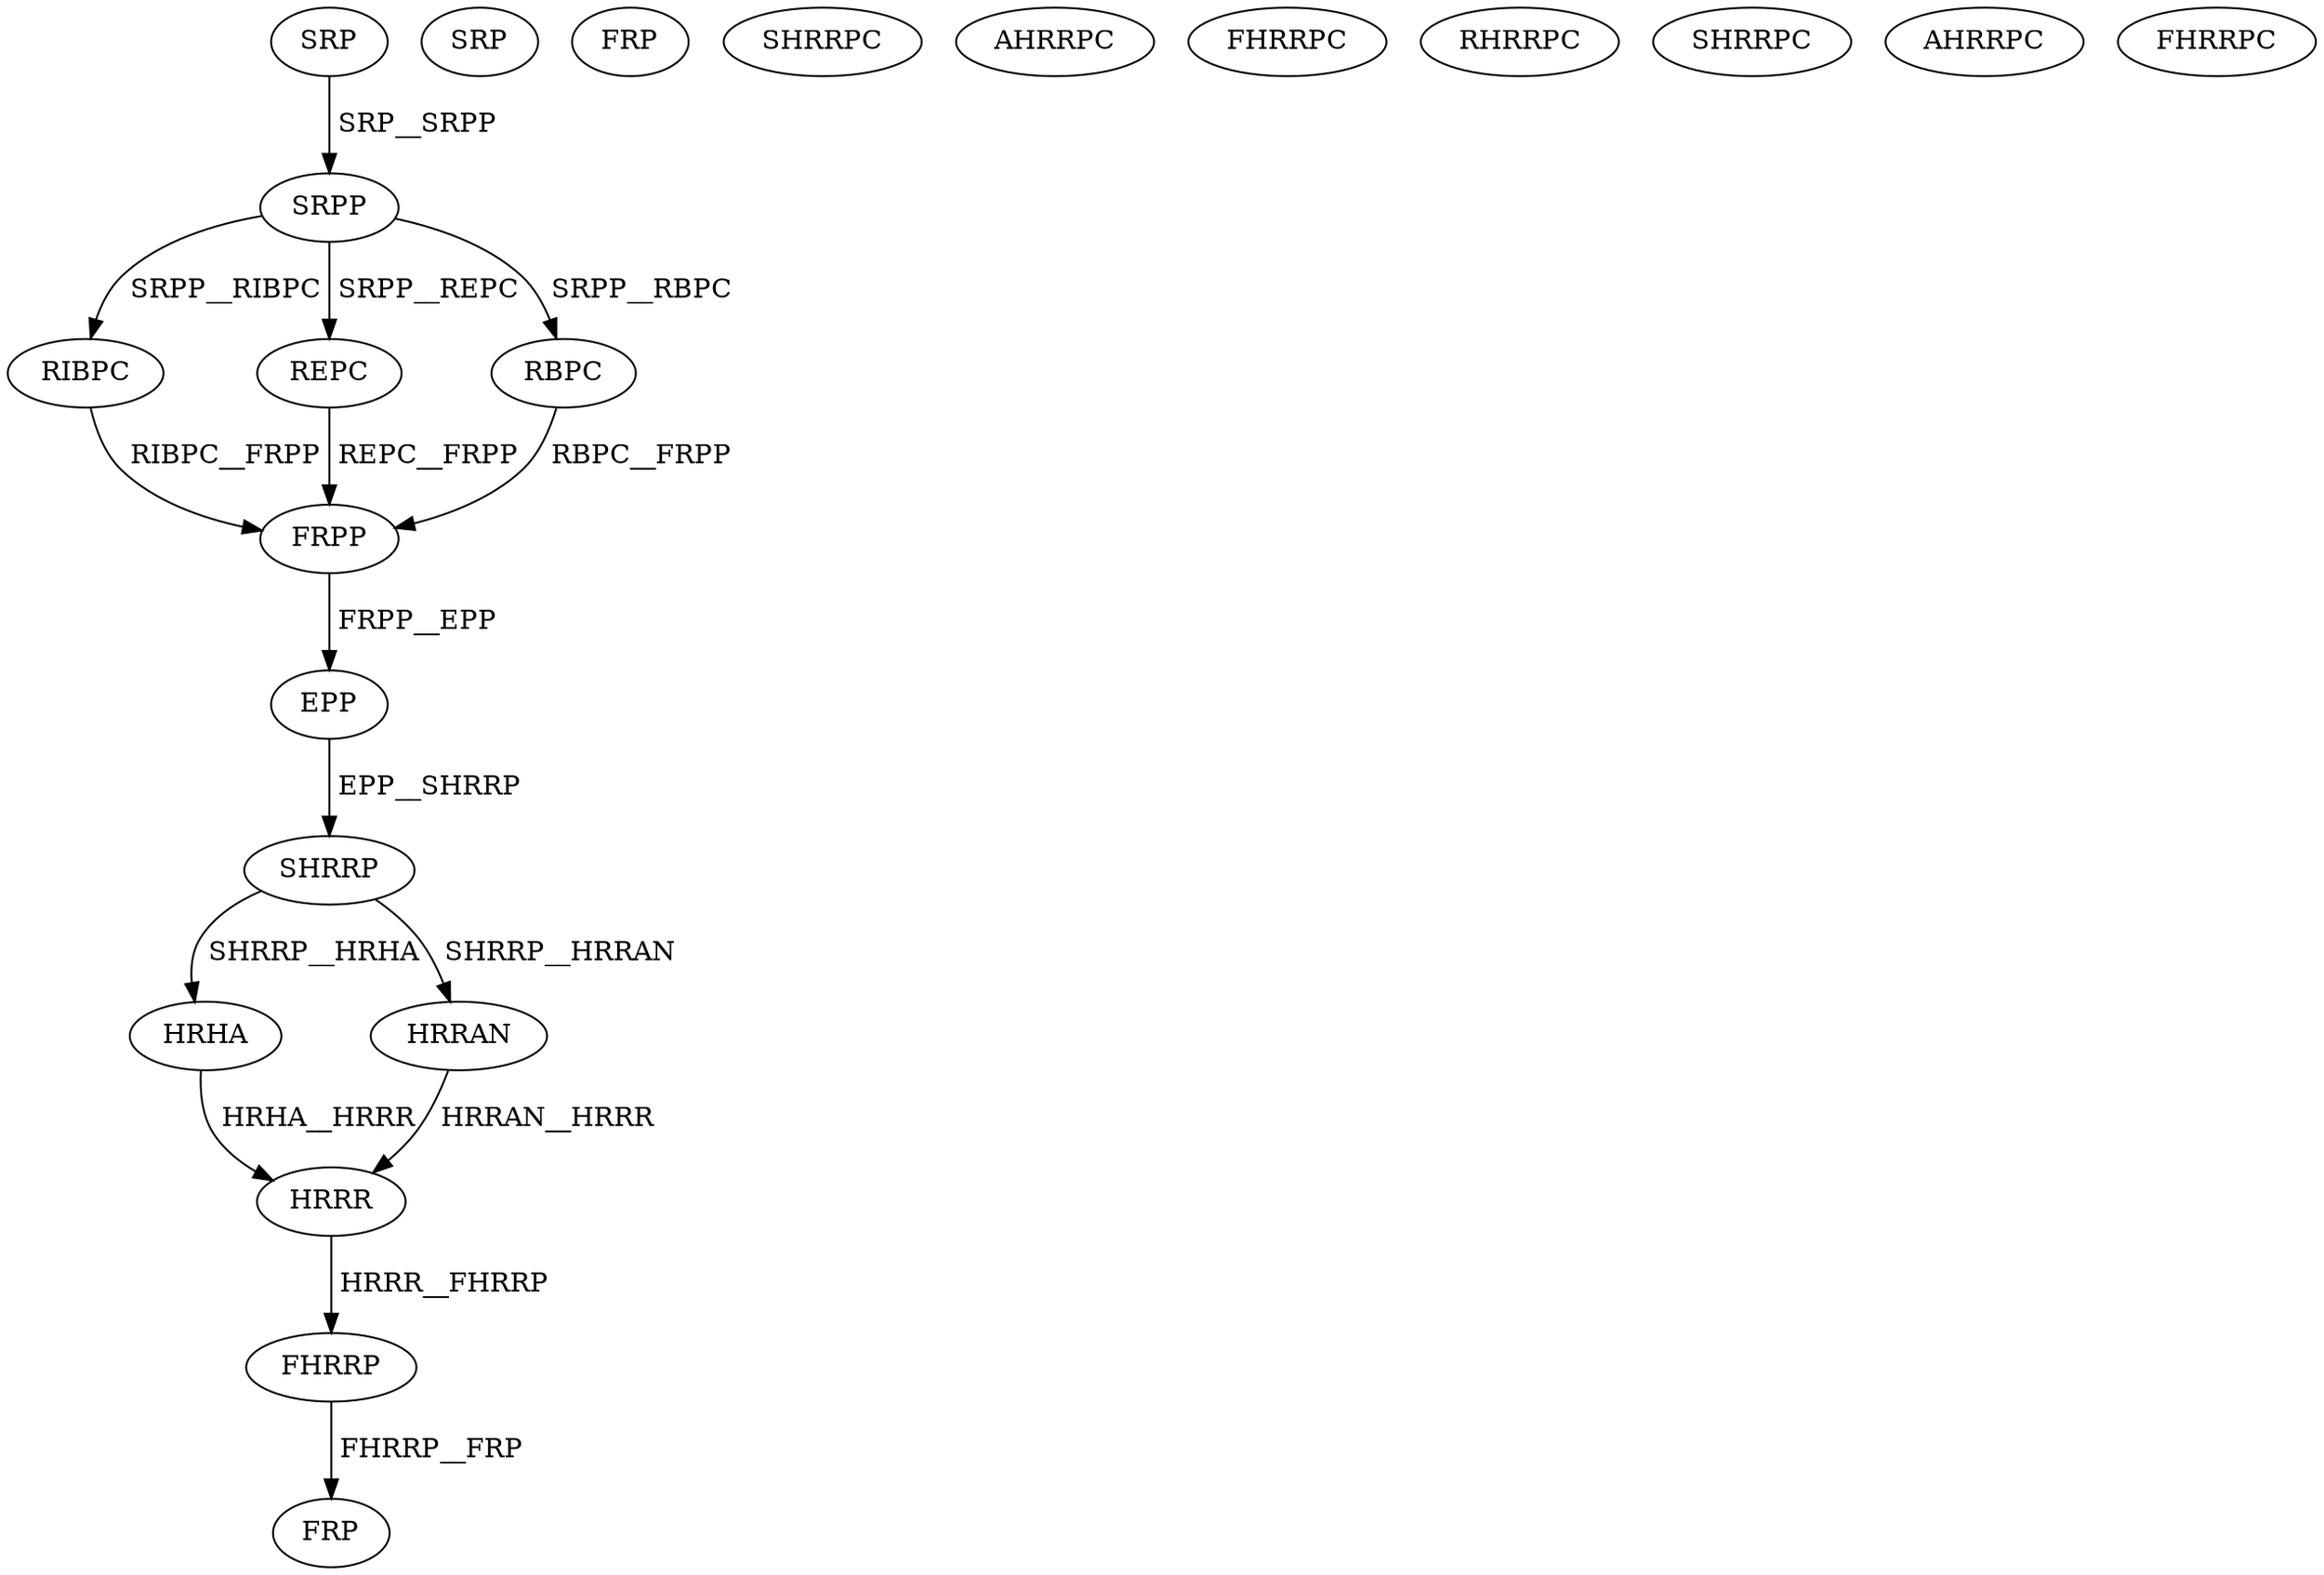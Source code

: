 digraph G { 
1 [label="SRP",color=black,fontcolor=black];
2 [label="SRPP",color=black,fontcolor=black];
3 [label="RIBPC",color=black,fontcolor=black];
4 [label="REPC",color=black,fontcolor=black];
5 [label="RBPC",color=black,fontcolor=black];
6 [label="FRPP",color=black,fontcolor=black];
7 [label="EPP",color=black,fontcolor=black];
8 [label="SHRRP",color=black,fontcolor=black];
9 [label="SRP",color=black,fontcolor=black];
10 [label="FRP",color=black,fontcolor=black];
11 [label="HRHA",color=black,fontcolor=black];
12 [label="SHRRPC",color=black,fontcolor=black];
13 [label="AHRRPC",color=black,fontcolor=black];
14 [label="HRRAN",color=black,fontcolor=black];
15 [label="FHRRPC",color=black,fontcolor=black];
16 [label="RHRRPC",color=black,fontcolor=black];
17 [label="SHRRPC",color=black,fontcolor=black];
18 [label="AHRRPC",color=black,fontcolor=black];
19 [label="FHRRPC",color=black,fontcolor=black];
20 [label="HRRR",color=black,fontcolor=black];
21 [label="FHRRP",color=black,fontcolor=black];
22 [label="FRP",color=black,fontcolor=black];
1->2[label=" SRP__SRPP",color=black,fontcolor=black];
2->3[label=" SRPP__RIBPC",color=black,fontcolor=black];
2->4[label=" SRPP__REPC",color=black,fontcolor=black];
2->5[label=" SRPP__RBPC",color=black,fontcolor=black];
3->6[label=" RIBPC__FRPP",color=black,fontcolor=black];
4->6[label=" REPC__FRPP",color=black,fontcolor=black];
5->6[label=" RBPC__FRPP",color=black,fontcolor=black];
6->7[label=" FRPP__EPP",color=black,fontcolor=black];
7->8[label=" EPP__SHRRP",color=black,fontcolor=black];
8->11[label=" SHRRP__HRHA",color=black,fontcolor=black];
8->14[label=" SHRRP__HRRAN",color=black,fontcolor=black];
11->20[label=" HRHA__HRRR",color=black,fontcolor=black];
14->20[label=" HRRAN__HRRR",color=black,fontcolor=black];
20->21[label=" HRRR__FHRRP",color=black,fontcolor=black];
21->22[label=" FHRRP__FRP",color=black,fontcolor=black];
}

